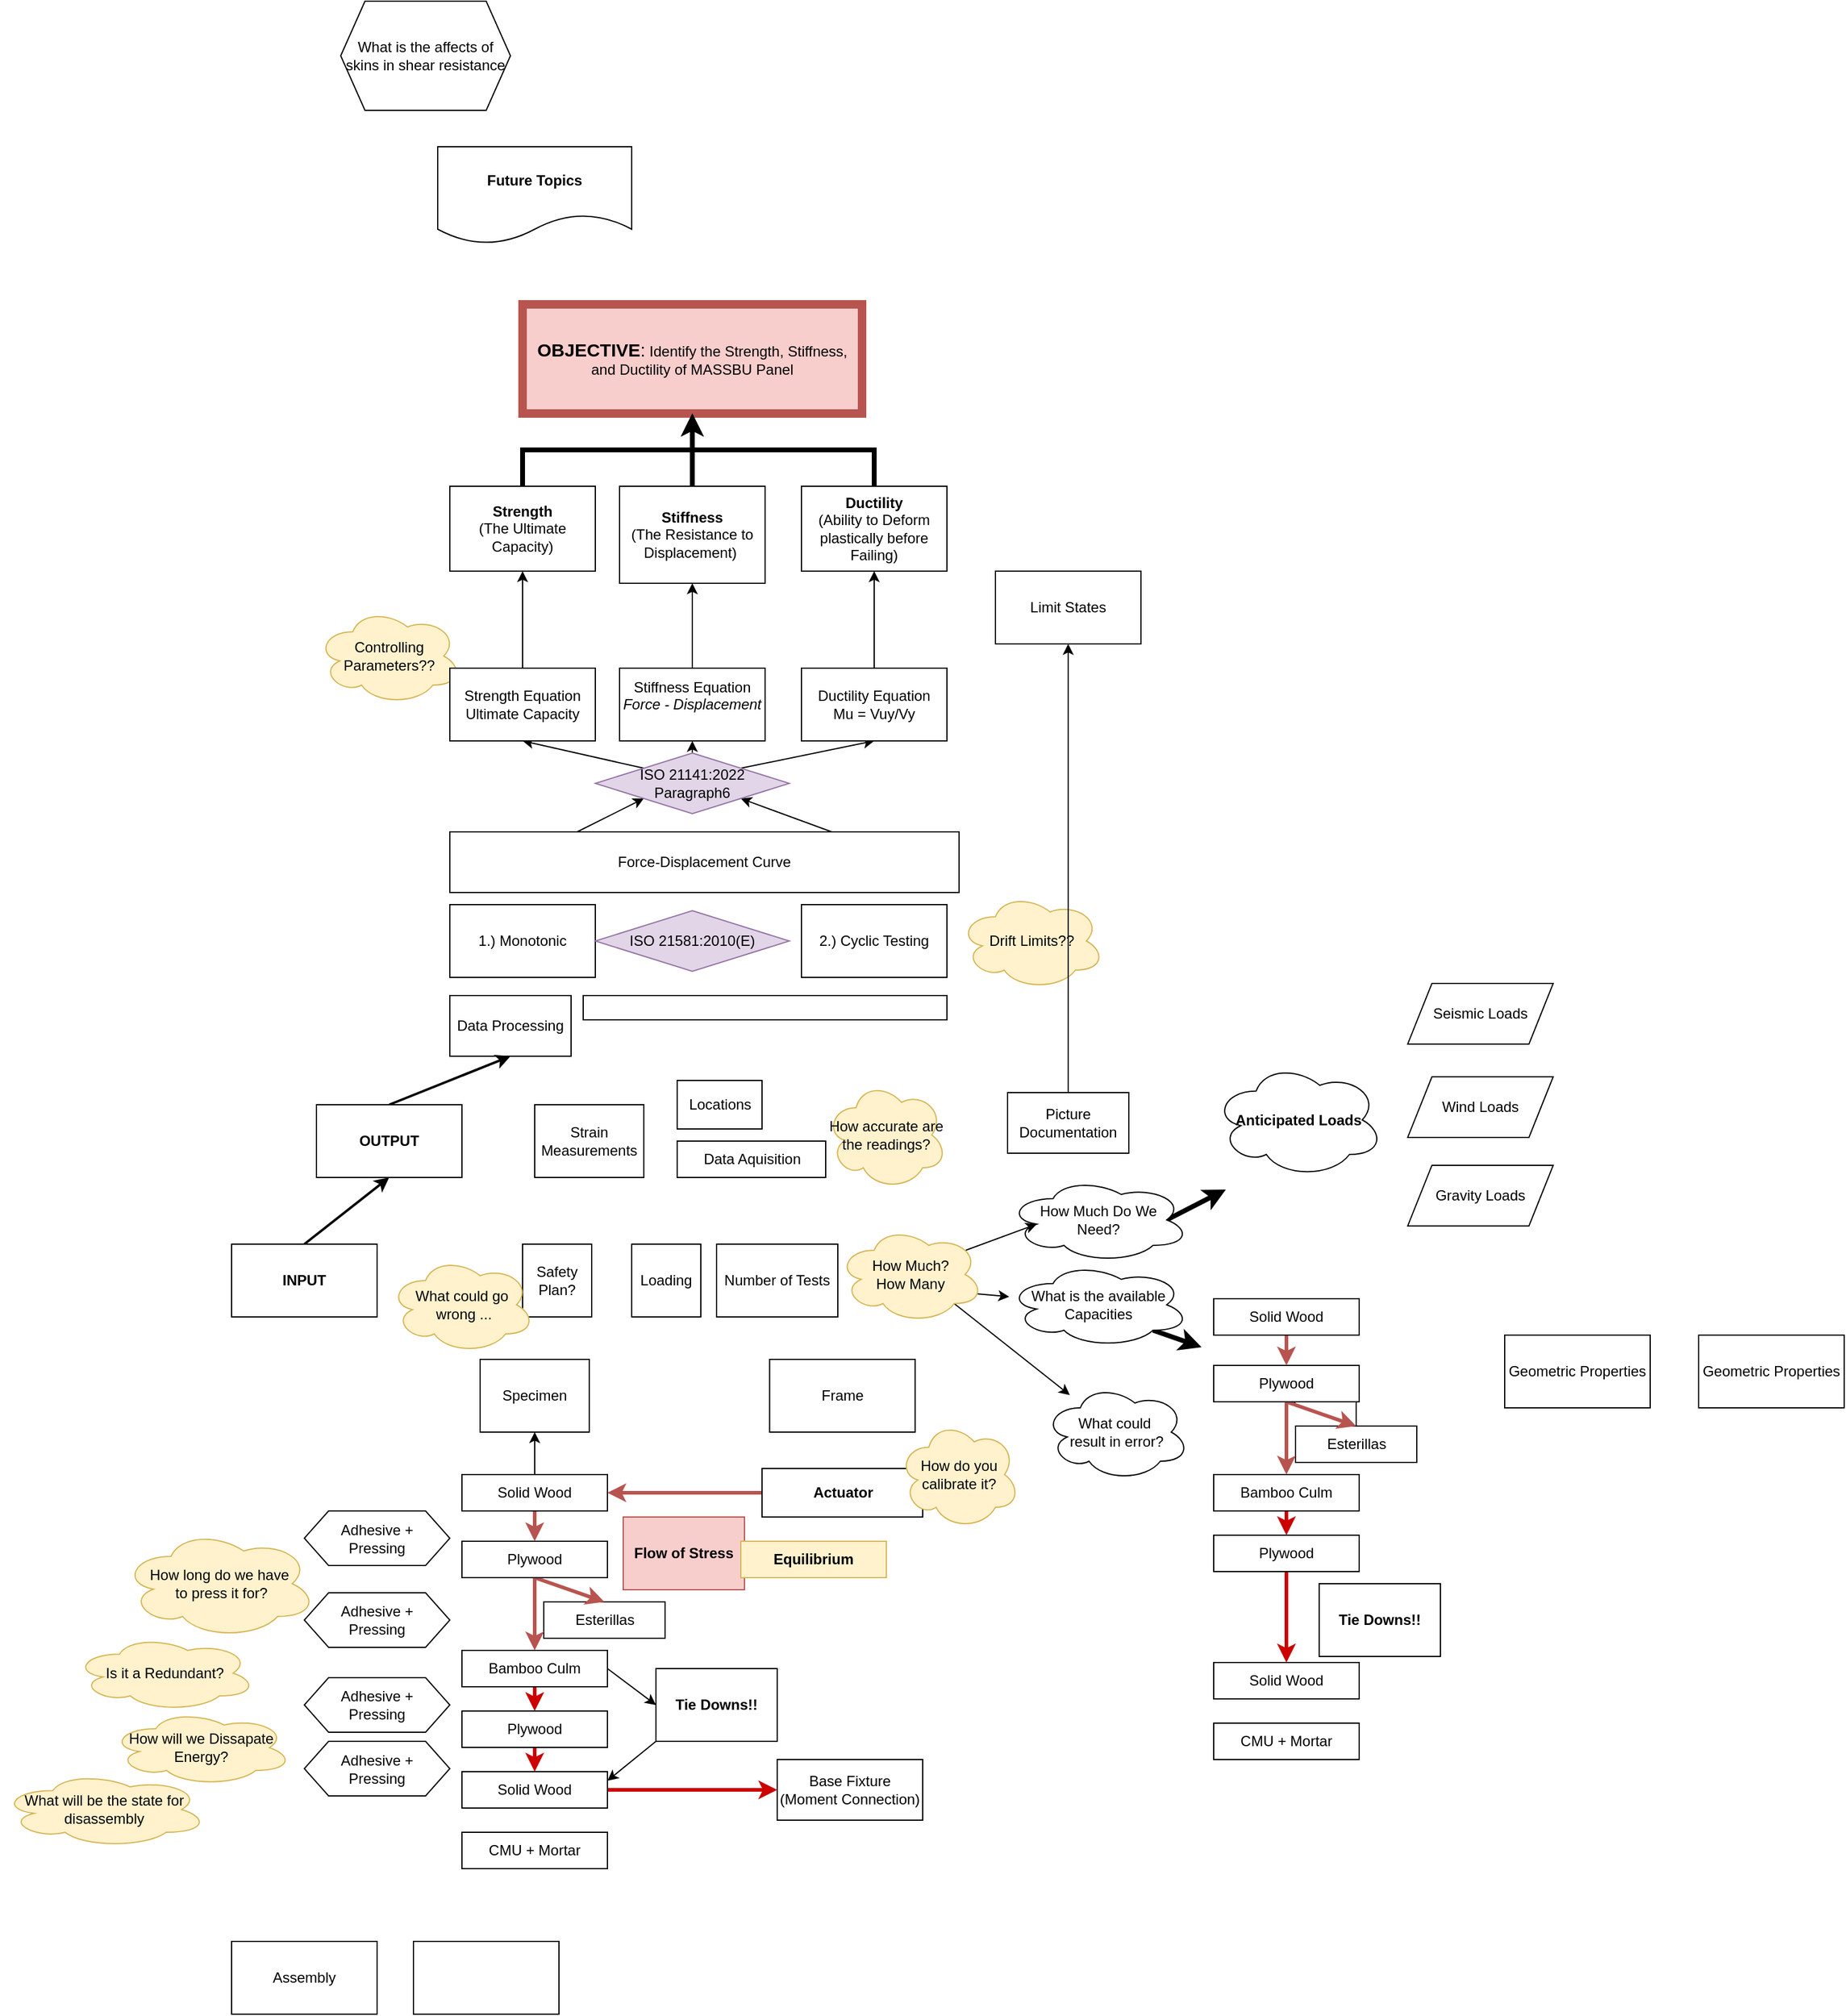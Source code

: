 <mxfile version="26.0.16">
  <diagram id="prtHgNgQTEPvFCAcTncT" name="Page-1">
    <mxGraphModel dx="1820" dy="1759" grid="1" gridSize="10" guides="1" tooltips="1" connect="1" arrows="1" fold="1" page="1" pageScale="1" pageWidth="827" pageHeight="1169" math="0" shadow="0">
      <root>
        <mxCell id="0" />
        <mxCell id="1" parent="0" />
        <mxCell id="FZWcAyS96nI4NnQCvx1--2" value="&lt;font style=&quot;font-size: 15px;&quot;&gt;&lt;b style=&quot;&quot;&gt;OBJECTIVE&lt;/b&gt;:&lt;/font&gt; Identify the Strength, Stiffness, and Ductility of MASSBU Panel" style="rounded=0;whiteSpace=wrap;html=1;fillColor=#f8cecc;strokeColor=#b85450;strokeWidth=7;" vertex="1" parent="1">
          <mxGeometry x="170" y="10" width="280" height="90" as="geometry" />
        </mxCell>
        <mxCell id="FZWcAyS96nI4NnQCvx1--12" style="edgeStyle=orthogonalEdgeStyle;rounded=0;orthogonalLoop=1;jettySize=auto;html=1;exitX=0.5;exitY=0;exitDx=0;exitDy=0;strokeWidth=4;entryX=0.5;entryY=1;entryDx=0;entryDy=0;" edge="1" parent="1" source="FZWcAyS96nI4NnQCvx1--3" target="FZWcAyS96nI4NnQCvx1--2">
          <mxGeometry relative="1" as="geometry">
            <mxPoint x="300" y="100" as="targetPoint" />
          </mxGeometry>
        </mxCell>
        <mxCell id="FZWcAyS96nI4NnQCvx1--3" value="&lt;b&gt;Strength&lt;/b&gt;&lt;div&gt;(The Ultimate Capacity)&lt;/div&gt;" style="rounded=0;whiteSpace=wrap;html=1;" vertex="1" parent="1">
          <mxGeometry x="110" y="160" width="120" height="70" as="geometry" />
        </mxCell>
        <mxCell id="FZWcAyS96nI4NnQCvx1--13" style="edgeStyle=orthogonalEdgeStyle;rounded=0;orthogonalLoop=1;jettySize=auto;html=1;exitX=0.5;exitY=0;exitDx=0;exitDy=0;entryX=0.5;entryY=1;entryDx=0;entryDy=0;strokeWidth=4;" edge="1" parent="1" source="FZWcAyS96nI4NnQCvx1--4" target="FZWcAyS96nI4NnQCvx1--2">
          <mxGeometry relative="1" as="geometry">
            <mxPoint x="280" y="110" as="targetPoint" />
          </mxGeometry>
        </mxCell>
        <mxCell id="FZWcAyS96nI4NnQCvx1--4" value="&lt;b&gt;Stiffness&lt;/b&gt;&lt;div&gt;(The Resistance to Displacement)&amp;nbsp;&lt;/div&gt;" style="rounded=0;whiteSpace=wrap;html=1;" vertex="1" parent="1">
          <mxGeometry x="250" y="160" width="120" height="80" as="geometry" />
        </mxCell>
        <mxCell id="FZWcAyS96nI4NnQCvx1--14" style="edgeStyle=orthogonalEdgeStyle;rounded=0;orthogonalLoop=1;jettySize=auto;html=1;exitX=0.5;exitY=0;exitDx=0;exitDy=0;entryX=0.5;entryY=1;entryDx=0;entryDy=0;strokeWidth=4;" edge="1" parent="1" source="FZWcAyS96nI4NnQCvx1--5" target="FZWcAyS96nI4NnQCvx1--2">
          <mxGeometry relative="1" as="geometry">
            <mxPoint x="280" y="110" as="targetPoint" />
          </mxGeometry>
        </mxCell>
        <mxCell id="FZWcAyS96nI4NnQCvx1--5" value="&lt;b&gt;Ductility&lt;/b&gt;&lt;div&gt;(Ability to Deform plastically before Failing)&lt;/div&gt;" style="rounded=0;whiteSpace=wrap;html=1;" vertex="1" parent="1">
          <mxGeometry x="400" y="160" width="120" height="70" as="geometry" />
        </mxCell>
        <mxCell id="FZWcAyS96nI4NnQCvx1--9" value="Controlling Parameters??" style="ellipse;shape=cloud;whiteSpace=wrap;html=1;fillColor=#fff2cc;strokeColor=#d6b656;" vertex="1" parent="1">
          <mxGeometry y="260" width="120" height="80" as="geometry" />
        </mxCell>
        <mxCell id="FZWcAyS96nI4NnQCvx1--11" value="Limit States" style="rounded=0;whiteSpace=wrap;html=1;" vertex="1" parent="1">
          <mxGeometry x="560" y="230" width="120" height="60" as="geometry" />
        </mxCell>
        <mxCell id="FZWcAyS96nI4NnQCvx1--26" style="rounded=0;orthogonalLoop=1;jettySize=auto;html=1;exitX=0.25;exitY=0;exitDx=0;exitDy=0;entryX=0;entryY=1;entryDx=0;entryDy=0;" edge="1" parent="1" source="FZWcAyS96nI4NnQCvx1--15" target="FZWcAyS96nI4NnQCvx1--22">
          <mxGeometry relative="1" as="geometry" />
        </mxCell>
        <mxCell id="FZWcAyS96nI4NnQCvx1--28" style="rounded=0;orthogonalLoop=1;jettySize=auto;html=1;exitX=0.75;exitY=0;exitDx=0;exitDy=0;entryX=1;entryY=1;entryDx=0;entryDy=0;" edge="1" parent="1" source="FZWcAyS96nI4NnQCvx1--15" target="FZWcAyS96nI4NnQCvx1--22">
          <mxGeometry relative="1" as="geometry" />
        </mxCell>
        <mxCell id="FZWcAyS96nI4NnQCvx1--15" value="Force-Displacement Curve" style="rounded=0;whiteSpace=wrap;html=1;" vertex="1" parent="1">
          <mxGeometry x="110" y="445" width="420" height="50" as="geometry" />
        </mxCell>
        <mxCell id="FZWcAyS96nI4NnQCvx1--16" value="1.) Monotonic" style="rounded=0;whiteSpace=wrap;html=1;" vertex="1" parent="1">
          <mxGeometry x="110" y="505" width="120" height="60" as="geometry" />
        </mxCell>
        <mxCell id="FZWcAyS96nI4NnQCvx1--17" value="2.) Cyclic Testing" style="rounded=0;whiteSpace=wrap;html=1;" vertex="1" parent="1">
          <mxGeometry x="400" y="505" width="120" height="60" as="geometry" />
        </mxCell>
        <mxCell id="FZWcAyS96nI4NnQCvx1--20" value="Drift Limits??" style="ellipse;shape=cloud;whiteSpace=wrap;html=1;fillColor=#fff2cc;strokeColor=#d6b656;" vertex="1" parent="1">
          <mxGeometry x="530" y="495" width="120" height="80" as="geometry" />
        </mxCell>
        <mxCell id="FZWcAyS96nI4NnQCvx1--21" value="ISO 21581:2010(E)" style="rhombus;whiteSpace=wrap;html=1;fillColor=#e1d5e7;strokeColor=#9673a6;" vertex="1" parent="1">
          <mxGeometry x="230" y="510" width="160" height="50" as="geometry" />
        </mxCell>
        <mxCell id="FZWcAyS96nI4NnQCvx1--27" style="rounded=0;orthogonalLoop=1;jettySize=auto;html=1;exitX=0;exitY=0;exitDx=0;exitDy=0;entryX=0.5;entryY=1;entryDx=0;entryDy=0;" edge="1" parent="1" source="FZWcAyS96nI4NnQCvx1--22" target="FZWcAyS96nI4NnQCvx1--23">
          <mxGeometry relative="1" as="geometry">
            <mxPoint x="270.0" y="382.5" as="sourcePoint" />
          </mxGeometry>
        </mxCell>
        <mxCell id="FZWcAyS96nI4NnQCvx1--29" style="rounded=0;orthogonalLoop=1;jettySize=auto;html=1;exitX=1;exitY=0;exitDx=0;exitDy=0;entryX=0.5;entryY=1;entryDx=0;entryDy=0;" edge="1" parent="1" source="FZWcAyS96nI4NnQCvx1--22" target="FZWcAyS96nI4NnQCvx1--25">
          <mxGeometry relative="1" as="geometry">
            <mxPoint x="350.0" y="382.5" as="sourcePoint" />
          </mxGeometry>
        </mxCell>
        <mxCell id="FZWcAyS96nI4NnQCvx1--34" style="edgeStyle=orthogonalEdgeStyle;rounded=0;orthogonalLoop=1;jettySize=auto;html=1;exitX=0.5;exitY=0;exitDx=0;exitDy=0;entryX=0.5;entryY=1;entryDx=0;entryDy=0;" edge="1" parent="1" source="FZWcAyS96nI4NnQCvx1--22" target="FZWcAyS96nI4NnQCvx1--24">
          <mxGeometry relative="1" as="geometry" />
        </mxCell>
        <mxCell id="FZWcAyS96nI4NnQCvx1--22" value="ISO 21141:2022&lt;div&gt;Paragraph6&lt;/div&gt;" style="rhombus;whiteSpace=wrap;html=1;fillColor=#e1d5e7;strokeColor=#9673a6;" vertex="1" parent="1">
          <mxGeometry x="230" y="380" width="160" height="50" as="geometry" />
        </mxCell>
        <mxCell id="FZWcAyS96nI4NnQCvx1--30" style="edgeStyle=orthogonalEdgeStyle;rounded=0;orthogonalLoop=1;jettySize=auto;html=1;exitX=0.5;exitY=0;exitDx=0;exitDy=0;entryX=0.5;entryY=1;entryDx=0;entryDy=0;" edge="1" parent="1" source="FZWcAyS96nI4NnQCvx1--23" target="FZWcAyS96nI4NnQCvx1--3">
          <mxGeometry relative="1" as="geometry" />
        </mxCell>
        <mxCell id="FZWcAyS96nI4NnQCvx1--23" value="Strength Equation&lt;div&gt;Ultimate Capacity&lt;/div&gt;" style="rounded=0;whiteSpace=wrap;html=1;" vertex="1" parent="1">
          <mxGeometry x="110" y="310" width="120" height="60" as="geometry" />
        </mxCell>
        <mxCell id="FZWcAyS96nI4NnQCvx1--32" style="edgeStyle=orthogonalEdgeStyle;rounded=0;orthogonalLoop=1;jettySize=auto;html=1;exitX=0.5;exitY=0;exitDx=0;exitDy=0;entryX=0.5;entryY=1;entryDx=0;entryDy=0;" edge="1" parent="1" source="FZWcAyS96nI4NnQCvx1--24" target="FZWcAyS96nI4NnQCvx1--4">
          <mxGeometry relative="1" as="geometry" />
        </mxCell>
        <mxCell id="FZWcAyS96nI4NnQCvx1--24" value="Stiffness Equation&lt;div&gt;&lt;i&gt;Force - Displacement&lt;br&gt;&lt;/i&gt;&lt;div&gt;&lt;br&gt;&lt;/div&gt;&lt;/div&gt;" style="rounded=0;whiteSpace=wrap;html=1;" vertex="1" parent="1">
          <mxGeometry x="250" y="310" width="120" height="60" as="geometry" />
        </mxCell>
        <mxCell id="FZWcAyS96nI4NnQCvx1--33" style="edgeStyle=orthogonalEdgeStyle;rounded=0;orthogonalLoop=1;jettySize=auto;html=1;exitX=0.5;exitY=0;exitDx=0;exitDy=0;entryX=0.5;entryY=1;entryDx=0;entryDy=0;" edge="1" parent="1" source="FZWcAyS96nI4NnQCvx1--25" target="FZWcAyS96nI4NnQCvx1--5">
          <mxGeometry relative="1" as="geometry" />
        </mxCell>
        <mxCell id="FZWcAyS96nI4NnQCvx1--25" value="Ductility Equation&lt;div&gt;Mu = Vuy/Vy&lt;/div&gt;" style="rounded=0;whiteSpace=wrap;html=1;" vertex="1" parent="1">
          <mxGeometry x="400" y="310" width="120" height="60" as="geometry" />
        </mxCell>
        <mxCell id="FZWcAyS96nI4NnQCvx1--35" value="Specimen" style="rounded=0;whiteSpace=wrap;html=1;" vertex="1" parent="1">
          <mxGeometry x="135" y="880" width="90" height="60" as="geometry" />
        </mxCell>
        <mxCell id="FZWcAyS96nI4NnQCvx1--36" value="Strain Measurements" style="rounded=0;whiteSpace=wrap;html=1;" vertex="1" parent="1">
          <mxGeometry x="180" y="670" width="90" height="60" as="geometry" />
        </mxCell>
        <mxCell id="FZWcAyS96nI4NnQCvx1--37" value="Locations" style="whiteSpace=wrap;html=1;" vertex="1" parent="1">
          <mxGeometry x="297.5" y="650" width="70" height="40" as="geometry" />
        </mxCell>
        <mxCell id="FZWcAyS96nI4NnQCvx1--39" value="Data Aquisition" style="whiteSpace=wrap;html=1;" vertex="1" parent="1">
          <mxGeometry x="297.5" y="700" width="122.5" height="30" as="geometry" />
        </mxCell>
        <mxCell id="FZWcAyS96nI4NnQCvx1--40" value="Data Processing" style="whiteSpace=wrap;html=1;" vertex="1" parent="1">
          <mxGeometry x="110" y="580" width="100" height="50" as="geometry" />
        </mxCell>
        <mxCell id="FZWcAyS96nI4NnQCvx1--41" value="" style="whiteSpace=wrap;html=1;" vertex="1" parent="1">
          <mxGeometry x="220" y="580" width="300" height="20" as="geometry" />
        </mxCell>
        <mxCell id="FZWcAyS96nI4NnQCvx1--42" value="Picture Documentation" style="whiteSpace=wrap;html=1;" vertex="1" parent="1">
          <mxGeometry x="570" y="660" width="100" height="50" as="geometry" />
        </mxCell>
        <mxCell id="FZWcAyS96nI4NnQCvx1--43" style="edgeStyle=orthogonalEdgeStyle;rounded=0;orthogonalLoop=1;jettySize=auto;html=1;exitX=0.5;exitY=0;exitDx=0;exitDy=0;entryX=0.5;entryY=1;entryDx=0;entryDy=0;" edge="1" parent="1" source="FZWcAyS96nI4NnQCvx1--42" target="FZWcAyS96nI4NnQCvx1--11">
          <mxGeometry relative="1" as="geometry" />
        </mxCell>
        <mxCell id="FZWcAyS96nI4NnQCvx1--44" value="Loading" style="rounded=0;whiteSpace=wrap;html=1;" vertex="1" parent="1">
          <mxGeometry x="260" y="785" width="57" height="60" as="geometry" />
        </mxCell>
        <mxCell id="FZWcAyS96nI4NnQCvx1--45" value="Frame" style="whiteSpace=wrap;html=1;" vertex="1" parent="1">
          <mxGeometry x="373.75" y="880" width="120" height="60" as="geometry" />
        </mxCell>
        <mxCell id="FZWcAyS96nI4NnQCvx1--69" style="edgeStyle=orthogonalEdgeStyle;rounded=0;orthogonalLoop=1;jettySize=auto;html=1;exitX=0;exitY=0.5;exitDx=0;exitDy=0;entryX=1;entryY=0.5;entryDx=0;entryDy=0;fillColor=#f8cecc;strokeColor=#b85450;strokeWidth=3;" edge="1" parent="1" source="FZWcAyS96nI4NnQCvx1--46" target="FZWcAyS96nI4NnQCvx1--68">
          <mxGeometry relative="1" as="geometry" />
        </mxCell>
        <mxCell id="FZWcAyS96nI4NnQCvx1--46" value="Actuator" style="whiteSpace=wrap;html=1;fontStyle=1" vertex="1" parent="1">
          <mxGeometry x="367.5" y="970" width="132.5" height="40" as="geometry" />
        </mxCell>
        <mxCell id="FZWcAyS96nI4NnQCvx1--95" style="rounded=0;orthogonalLoop=1;jettySize=auto;html=1;exitX=0.5;exitY=0;exitDx=0;exitDy=0;entryX=0.5;entryY=1;entryDx=0;entryDy=0;strokeWidth=2;" edge="1" parent="1" source="FZWcAyS96nI4NnQCvx1--48" target="FZWcAyS96nI4NnQCvx1--49">
          <mxGeometry relative="1" as="geometry" />
        </mxCell>
        <mxCell id="FZWcAyS96nI4NnQCvx1--48" value="&lt;b&gt;INPUT&lt;/b&gt;" style="whiteSpace=wrap;html=1;" vertex="1" parent="1">
          <mxGeometry x="-70" y="785" width="120" height="60" as="geometry" />
        </mxCell>
        <mxCell id="FZWcAyS96nI4NnQCvx1--93" style="rounded=0;orthogonalLoop=1;jettySize=auto;html=1;exitX=0.5;exitY=0;exitDx=0;exitDy=0;entryX=0.5;entryY=1;entryDx=0;entryDy=0;strokeWidth=2;" edge="1" parent="1" source="FZWcAyS96nI4NnQCvx1--49" target="FZWcAyS96nI4NnQCvx1--40">
          <mxGeometry relative="1" as="geometry" />
        </mxCell>
        <mxCell id="FZWcAyS96nI4NnQCvx1--49" value="&lt;b&gt;OUTPUT&lt;/b&gt;" style="whiteSpace=wrap;html=1;" vertex="1" parent="1">
          <mxGeometry y="670" width="120" height="60" as="geometry" />
        </mxCell>
        <mxCell id="FZWcAyS96nI4NnQCvx1--154" style="rounded=0;orthogonalLoop=1;jettySize=auto;html=1;exitX=0.96;exitY=0.7;exitDx=0;exitDy=0;exitPerimeter=0;" edge="1" parent="1" source="FZWcAyS96nI4NnQCvx1--52" target="FZWcAyS96nI4NnQCvx1--82">
          <mxGeometry relative="1" as="geometry" />
        </mxCell>
        <mxCell id="FZWcAyS96nI4NnQCvx1--155" style="rounded=0;orthogonalLoop=1;jettySize=auto;html=1;exitX=0.8;exitY=0.8;exitDx=0;exitDy=0;exitPerimeter=0;" edge="1" parent="1" source="FZWcAyS96nI4NnQCvx1--52" target="FZWcAyS96nI4NnQCvx1--152">
          <mxGeometry relative="1" as="geometry" />
        </mxCell>
        <mxCell id="FZWcAyS96nI4NnQCvx1--52" value="How Much?&lt;div&gt;How Many&lt;/div&gt;" style="ellipse;shape=cloud;whiteSpace=wrap;html=1;fillColor=#fff2cc;strokeColor=#d6b656;" vertex="1" parent="1">
          <mxGeometry x="430" y="770" width="120" height="80" as="geometry" />
        </mxCell>
        <mxCell id="FZWcAyS96nI4NnQCvx1--76" style="edgeStyle=orthogonalEdgeStyle;rounded=0;orthogonalLoop=1;jettySize=auto;html=1;exitX=1;exitY=0.5;exitDx=0;exitDy=0;entryX=0;entryY=0.5;entryDx=0;entryDy=0;strokeColor=#CC0000;strokeWidth=3;" edge="1" parent="1" source="FZWcAyS96nI4NnQCvx1--53" target="FZWcAyS96nI4NnQCvx1--58">
          <mxGeometry relative="1" as="geometry" />
        </mxCell>
        <mxCell id="FZWcAyS96nI4NnQCvx1--53" value="Solid Wood" style="whiteSpace=wrap;html=1;" vertex="1" parent="1">
          <mxGeometry x="120" y="1220" width="120" height="30" as="geometry" />
        </mxCell>
        <mxCell id="FZWcAyS96nI4NnQCvx1--74" style="edgeStyle=orthogonalEdgeStyle;rounded=0;orthogonalLoop=1;jettySize=auto;html=1;exitX=0.5;exitY=1;exitDx=0;exitDy=0;entryX=0.5;entryY=0;entryDx=0;entryDy=0;strokeColor=#CC0000;strokeWidth=3;" edge="1" parent="1" source="FZWcAyS96nI4NnQCvx1--54" target="FZWcAyS96nI4NnQCvx1--55">
          <mxGeometry relative="1" as="geometry" />
        </mxCell>
        <mxCell id="FZWcAyS96nI4NnQCvx1--91" style="rounded=0;orthogonalLoop=1;jettySize=auto;html=1;exitX=1;exitY=0.5;exitDx=0;exitDy=0;entryX=0;entryY=0.5;entryDx=0;entryDy=0;" edge="1" parent="1" source="FZWcAyS96nI4NnQCvx1--54" target="FZWcAyS96nI4NnQCvx1--90">
          <mxGeometry relative="1" as="geometry" />
        </mxCell>
        <mxCell id="FZWcAyS96nI4NnQCvx1--54" value="Bamboo Culm" style="whiteSpace=wrap;html=1;" vertex="1" parent="1">
          <mxGeometry x="120" y="1120" width="120" height="30" as="geometry" />
        </mxCell>
        <mxCell id="FZWcAyS96nI4NnQCvx1--75" style="edgeStyle=orthogonalEdgeStyle;rounded=0;orthogonalLoop=1;jettySize=auto;html=1;exitX=0.5;exitY=1;exitDx=0;exitDy=0;entryX=0.5;entryY=0;entryDx=0;entryDy=0;strokeColor=#CC0000;strokeWidth=3;" edge="1" parent="1" source="FZWcAyS96nI4NnQCvx1--55" target="FZWcAyS96nI4NnQCvx1--53">
          <mxGeometry relative="1" as="geometry" />
        </mxCell>
        <mxCell id="FZWcAyS96nI4NnQCvx1--55" value="Plywood" style="whiteSpace=wrap;html=1;" vertex="1" parent="1">
          <mxGeometry x="120" y="1170" width="120" height="30" as="geometry" />
        </mxCell>
        <mxCell id="FZWcAyS96nI4NnQCvx1--56" value="Esterillas" style="whiteSpace=wrap;html=1;" vertex="1" parent="1">
          <mxGeometry x="187.5" y="1080" width="100" height="30" as="geometry" />
        </mxCell>
        <mxCell id="FZWcAyS96nI4NnQCvx1--71" style="rounded=0;orthogonalLoop=1;jettySize=auto;html=1;exitX=0.5;exitY=1;exitDx=0;exitDy=0;entryX=0.5;entryY=0;entryDx=0;entryDy=0;fillColor=#f8cecc;strokeColor=#b85450;strokeWidth=3;" edge="1" parent="1" source="FZWcAyS96nI4NnQCvx1--57" target="FZWcAyS96nI4NnQCvx1--56">
          <mxGeometry relative="1" as="geometry" />
        </mxCell>
        <mxCell id="FZWcAyS96nI4NnQCvx1--72" style="edgeStyle=orthogonalEdgeStyle;rounded=0;orthogonalLoop=1;jettySize=auto;html=1;exitX=0.5;exitY=1;exitDx=0;exitDy=0;entryX=0.5;entryY=0;entryDx=0;entryDy=0;fillColor=#f8cecc;strokeColor=#b85450;strokeWidth=3;" edge="1" parent="1" source="FZWcAyS96nI4NnQCvx1--57" target="FZWcAyS96nI4NnQCvx1--54">
          <mxGeometry relative="1" as="geometry" />
        </mxCell>
        <mxCell id="FZWcAyS96nI4NnQCvx1--57" value="Plywood" style="whiteSpace=wrap;html=1;" vertex="1" parent="1">
          <mxGeometry x="120" y="1030" width="120" height="30" as="geometry" />
        </mxCell>
        <mxCell id="FZWcAyS96nI4NnQCvx1--58" value="Base Fixture&lt;div&gt;(Moment Connection)&lt;/div&gt;" style="whiteSpace=wrap;html=1;" vertex="1" parent="1">
          <mxGeometry x="380" y="1210" width="120" height="50" as="geometry" />
        </mxCell>
        <mxCell id="FZWcAyS96nI4NnQCvx1--61" value="Flow of Stress" style="whiteSpace=wrap;html=1;fontStyle=1;fillColor=#f8cecc;strokeColor=#b85450;" vertex="1" parent="1">
          <mxGeometry x="253" y="1010" width="100" height="60" as="geometry" />
        </mxCell>
        <mxCell id="FZWcAyS96nI4NnQCvx1--66" value="How do you calibrate it?" style="ellipse;shape=cloud;whiteSpace=wrap;html=1;fillColor=#fff2cc;strokeColor=#d6b656;" vertex="1" parent="1">
          <mxGeometry x="480" y="930" width="100" height="90" as="geometry" />
        </mxCell>
        <mxCell id="FZWcAyS96nI4NnQCvx1--67" value="How accurate are the readings?" style="ellipse;shape=cloud;whiteSpace=wrap;html=1;fillColor=#fff2cc;strokeColor=#d6b656;" vertex="1" parent="1">
          <mxGeometry x="420" y="650" width="100" height="90" as="geometry" />
        </mxCell>
        <mxCell id="FZWcAyS96nI4NnQCvx1--70" style="edgeStyle=orthogonalEdgeStyle;rounded=0;orthogonalLoop=1;jettySize=auto;html=1;exitX=0.5;exitY=1;exitDx=0;exitDy=0;entryX=0.5;entryY=0;entryDx=0;entryDy=0;fillColor=#f8cecc;strokeColor=#b85450;strokeWidth=3;" edge="1" parent="1" source="FZWcAyS96nI4NnQCvx1--68" target="FZWcAyS96nI4NnQCvx1--57">
          <mxGeometry relative="1" as="geometry" />
        </mxCell>
        <mxCell id="FZWcAyS96nI4NnQCvx1--87" style="edgeStyle=orthogonalEdgeStyle;rounded=0;orthogonalLoop=1;jettySize=auto;html=1;exitX=0.5;exitY=0;exitDx=0;exitDy=0;entryX=0.5;entryY=1;entryDx=0;entryDy=0;" edge="1" parent="1" source="FZWcAyS96nI4NnQCvx1--68" target="FZWcAyS96nI4NnQCvx1--35">
          <mxGeometry relative="1" as="geometry" />
        </mxCell>
        <mxCell id="FZWcAyS96nI4NnQCvx1--68" value="Solid Wood" style="whiteSpace=wrap;html=1;" vertex="1" parent="1">
          <mxGeometry x="120" y="975" width="120" height="30" as="geometry" />
        </mxCell>
        <mxCell id="FZWcAyS96nI4NnQCvx1--77" value="&lt;b&gt;Equilibrium&lt;/b&gt;" style="whiteSpace=wrap;html=1;fillColor=#fff2cc;strokeColor=#d6b656;" vertex="1" parent="1">
          <mxGeometry x="350" y="1030" width="120" height="30" as="geometry" />
        </mxCell>
        <mxCell id="FZWcAyS96nI4NnQCvx1--118" style="rounded=0;orthogonalLoop=1;jettySize=auto;html=1;exitX=0.875;exitY=0.5;exitDx=0;exitDy=0;exitPerimeter=0;strokeWidth=4;" edge="1" parent="1" source="FZWcAyS96nI4NnQCvx1--81">
          <mxGeometry relative="1" as="geometry">
            <mxPoint x="750" y="740" as="targetPoint" />
          </mxGeometry>
        </mxCell>
        <mxCell id="FZWcAyS96nI4NnQCvx1--81" value="How Much Do We&lt;div&gt;Need?&lt;/div&gt;" style="ellipse;shape=cloud;whiteSpace=wrap;html=1;" vertex="1" parent="1">
          <mxGeometry x="570" y="730" width="150" height="70" as="geometry" />
        </mxCell>
        <mxCell id="FZWcAyS96nI4NnQCvx1--117" style="rounded=0;orthogonalLoop=1;jettySize=auto;html=1;exitX=0.8;exitY=0.8;exitDx=0;exitDy=0;exitPerimeter=0;strokeWidth=4;" edge="1" parent="1" source="FZWcAyS96nI4NnQCvx1--82">
          <mxGeometry relative="1" as="geometry">
            <mxPoint x="730" y="870" as="targetPoint" />
          </mxGeometry>
        </mxCell>
        <mxCell id="FZWcAyS96nI4NnQCvx1--82" value="What is the available Capacities" style="ellipse;shape=cloud;whiteSpace=wrap;html=1;" vertex="1" parent="1">
          <mxGeometry x="570" y="800" width="150" height="70" as="geometry" />
        </mxCell>
        <mxCell id="FZWcAyS96nI4NnQCvx1--84" value="Adhesive +&lt;div&gt;Pressing&lt;/div&gt;" style="shape=hexagon;perimeter=hexagonPerimeter2;whiteSpace=wrap;html=1;fixedSize=1;" vertex="1" parent="1">
          <mxGeometry x="-10" y="1005" width="120" height="45" as="geometry" />
        </mxCell>
        <mxCell id="FZWcAyS96nI4NnQCvx1--88" value="Number of Tests" style="rounded=0;whiteSpace=wrap;html=1;" vertex="1" parent="1">
          <mxGeometry x="330" y="785" width="100" height="60" as="geometry" />
        </mxCell>
        <mxCell id="FZWcAyS96nI4NnQCvx1--92" style="rounded=0;orthogonalLoop=1;jettySize=auto;html=1;exitX=0;exitY=1;exitDx=0;exitDy=0;entryX=1;entryY=0.25;entryDx=0;entryDy=0;" edge="1" parent="1" source="FZWcAyS96nI4NnQCvx1--90" target="FZWcAyS96nI4NnQCvx1--53">
          <mxGeometry relative="1" as="geometry" />
        </mxCell>
        <mxCell id="FZWcAyS96nI4NnQCvx1--90" value="Tie Downs!!" style="whiteSpace=wrap;html=1;fontStyle=1" vertex="1" parent="1">
          <mxGeometry x="280" y="1135" width="100" height="60" as="geometry" />
        </mxCell>
        <mxCell id="FZWcAyS96nI4NnQCvx1--96" value="Adhesive +&lt;div&gt;Pressing&lt;/div&gt;" style="shape=hexagon;perimeter=hexagonPerimeter2;whiteSpace=wrap;html=1;fixedSize=1;" vertex="1" parent="1">
          <mxGeometry x="-10" y="1072.5" width="120" height="45" as="geometry" />
        </mxCell>
        <mxCell id="FZWcAyS96nI4NnQCvx1--97" value="Adhesive +&lt;div&gt;Pressing&lt;/div&gt;" style="shape=hexagon;perimeter=hexagonPerimeter2;whiteSpace=wrap;html=1;fixedSize=1;" vertex="1" parent="1">
          <mxGeometry x="-10" y="1142.5" width="120" height="45" as="geometry" />
        </mxCell>
        <mxCell id="FZWcAyS96nI4NnQCvx1--98" value="CMU + Mortar" style="whiteSpace=wrap;html=1;" vertex="1" parent="1">
          <mxGeometry x="120" y="1270" width="120" height="30" as="geometry" />
        </mxCell>
        <mxCell id="FZWcAyS96nI4NnQCvx1--99" value="Adhesive +&lt;div&gt;Pressing&lt;/div&gt;" style="shape=hexagon;perimeter=hexagonPerimeter2;whiteSpace=wrap;html=1;fixedSize=1;" vertex="1" parent="1">
          <mxGeometry x="-10" y="1195" width="120" height="45" as="geometry" />
        </mxCell>
        <mxCell id="FZWcAyS96nI4NnQCvx1--101" value="How long do we have&lt;div&gt;&amp;nbsp;to press it for?&lt;/div&gt;" style="ellipse;shape=cloud;whiteSpace=wrap;html=1;fillColor=#fff2cc;strokeColor=#d6b656;" vertex="1" parent="1">
          <mxGeometry x="-160" y="1020" width="160" height="90" as="geometry" />
        </mxCell>
        <mxCell id="FZWcAyS96nI4NnQCvx1--102" value="Solid Wood" style="whiteSpace=wrap;html=1;" vertex="1" parent="1">
          <mxGeometry x="740" y="1130" width="120" height="30" as="geometry" />
        </mxCell>
        <mxCell id="FZWcAyS96nI4NnQCvx1--103" style="edgeStyle=orthogonalEdgeStyle;rounded=0;orthogonalLoop=1;jettySize=auto;html=1;exitX=0.5;exitY=1;exitDx=0;exitDy=0;entryX=0.5;entryY=0;entryDx=0;entryDy=0;strokeColor=#CC0000;strokeWidth=3;" edge="1" parent="1" source="FZWcAyS96nI4NnQCvx1--104" target="FZWcAyS96nI4NnQCvx1--106">
          <mxGeometry relative="1" as="geometry" />
        </mxCell>
        <mxCell id="FZWcAyS96nI4NnQCvx1--104" value="Bamboo Culm" style="whiteSpace=wrap;html=1;" vertex="1" parent="1">
          <mxGeometry x="740" y="975" width="120" height="30" as="geometry" />
        </mxCell>
        <mxCell id="FZWcAyS96nI4NnQCvx1--105" style="edgeStyle=orthogonalEdgeStyle;rounded=0;orthogonalLoop=1;jettySize=auto;html=1;exitX=0.5;exitY=1;exitDx=0;exitDy=0;entryX=0.5;entryY=0;entryDx=0;entryDy=0;strokeColor=#CC0000;strokeWidth=3;" edge="1" parent="1" source="FZWcAyS96nI4NnQCvx1--106" target="FZWcAyS96nI4NnQCvx1--102">
          <mxGeometry relative="1" as="geometry" />
        </mxCell>
        <mxCell id="FZWcAyS96nI4NnQCvx1--106" value="Plywood" style="whiteSpace=wrap;html=1;" vertex="1" parent="1">
          <mxGeometry x="740" y="1025" width="120" height="30" as="geometry" />
        </mxCell>
        <mxCell id="FZWcAyS96nI4NnQCvx1--115" value="" style="edgeStyle=orthogonalEdgeStyle;rounded=0;orthogonalLoop=1;jettySize=auto;html=1;" edge="1" parent="1" source="FZWcAyS96nI4NnQCvx1--107" target="FZWcAyS96nI4NnQCvx1--110">
          <mxGeometry relative="1" as="geometry" />
        </mxCell>
        <mxCell id="FZWcAyS96nI4NnQCvx1--116" value="" style="edgeStyle=orthogonalEdgeStyle;rounded=0;orthogonalLoop=1;jettySize=auto;html=1;" edge="1" parent="1" source="FZWcAyS96nI4NnQCvx1--107" target="FZWcAyS96nI4NnQCvx1--110">
          <mxGeometry relative="1" as="geometry" />
        </mxCell>
        <mxCell id="FZWcAyS96nI4NnQCvx1--107" value="Esterillas" style="whiteSpace=wrap;html=1;" vertex="1" parent="1">
          <mxGeometry x="807.5" y="935" width="100" height="30" as="geometry" />
        </mxCell>
        <mxCell id="FZWcAyS96nI4NnQCvx1--108" style="rounded=0;orthogonalLoop=1;jettySize=auto;html=1;exitX=0.5;exitY=1;exitDx=0;exitDy=0;entryX=0.5;entryY=0;entryDx=0;entryDy=0;fillColor=#f8cecc;strokeColor=#b85450;strokeWidth=3;" edge="1" parent="1" source="FZWcAyS96nI4NnQCvx1--110" target="FZWcAyS96nI4NnQCvx1--107">
          <mxGeometry relative="1" as="geometry" />
        </mxCell>
        <mxCell id="FZWcAyS96nI4NnQCvx1--109" style="edgeStyle=orthogonalEdgeStyle;rounded=0;orthogonalLoop=1;jettySize=auto;html=1;exitX=0.5;exitY=1;exitDx=0;exitDy=0;entryX=0.5;entryY=0;entryDx=0;entryDy=0;fillColor=#f8cecc;strokeColor=#b85450;strokeWidth=3;" edge="1" parent="1" source="FZWcAyS96nI4NnQCvx1--110" target="FZWcAyS96nI4NnQCvx1--104">
          <mxGeometry relative="1" as="geometry" />
        </mxCell>
        <mxCell id="FZWcAyS96nI4NnQCvx1--110" value="Plywood" style="whiteSpace=wrap;html=1;" vertex="1" parent="1">
          <mxGeometry x="740" y="885" width="120" height="30" as="geometry" />
        </mxCell>
        <mxCell id="FZWcAyS96nI4NnQCvx1--111" style="edgeStyle=orthogonalEdgeStyle;rounded=0;orthogonalLoop=1;jettySize=auto;html=1;exitX=0.5;exitY=1;exitDx=0;exitDy=0;entryX=0.5;entryY=0;entryDx=0;entryDy=0;fillColor=#f8cecc;strokeColor=#b85450;strokeWidth=3;" edge="1" parent="1" source="FZWcAyS96nI4NnQCvx1--112" target="FZWcAyS96nI4NnQCvx1--110">
          <mxGeometry relative="1" as="geometry" />
        </mxCell>
        <mxCell id="FZWcAyS96nI4NnQCvx1--112" value="Solid Wood" style="whiteSpace=wrap;html=1;" vertex="1" parent="1">
          <mxGeometry x="740" y="830" width="120" height="30" as="geometry" />
        </mxCell>
        <mxCell id="FZWcAyS96nI4NnQCvx1--113" value="Tie Downs!!" style="whiteSpace=wrap;html=1;fontStyle=1" vertex="1" parent="1">
          <mxGeometry x="827" y="1065" width="100" height="60" as="geometry" />
        </mxCell>
        <mxCell id="FZWcAyS96nI4NnQCvx1--114" value="CMU + Mortar" style="whiteSpace=wrap;html=1;" vertex="1" parent="1">
          <mxGeometry x="740" y="1180" width="120" height="30" as="geometry" />
        </mxCell>
        <mxCell id="FZWcAyS96nI4NnQCvx1--146" value="Safety Plan?" style="rounded=0;whiteSpace=wrap;html=1;" vertex="1" parent="1">
          <mxGeometry x="170" y="785" width="57" height="60" as="geometry" />
        </mxCell>
        <mxCell id="FZWcAyS96nI4NnQCvx1--147" value="What could go&lt;div&gt;&amp;nbsp;wrong ...&lt;/div&gt;" style="ellipse;shape=cloud;whiteSpace=wrap;html=1;fillColor=#fff2cc;strokeColor=#d6b656;" vertex="1" parent="1">
          <mxGeometry x="60" y="795" width="120" height="80" as="geometry" />
        </mxCell>
        <mxCell id="FZWcAyS96nI4NnQCvx1--148" value="Assembly" style="rounded=0;whiteSpace=wrap;html=1;" vertex="1" parent="1">
          <mxGeometry x="-70" y="1360" width="120" height="60" as="geometry" />
        </mxCell>
        <mxCell id="FZWcAyS96nI4NnQCvx1--149" value="Anticipated Loads" style="ellipse;shape=cloud;whiteSpace=wrap;html=1;fontStyle=1" vertex="1" parent="1">
          <mxGeometry x="740" y="635" width="140" height="95" as="geometry" />
        </mxCell>
        <mxCell id="FZWcAyS96nI4NnQCvx1--150" value="&lt;b&gt;Future Topics&lt;/b&gt;" style="shape=document;whiteSpace=wrap;html=1;boundedLbl=1;" vertex="1" parent="1">
          <mxGeometry x="100" y="-120" width="160" height="80" as="geometry" />
        </mxCell>
        <mxCell id="FZWcAyS96nI4NnQCvx1--151" value="What is the affects of skins in shear resistance" style="shape=hexagon;perimeter=hexagonPerimeter2;whiteSpace=wrap;html=1;fixedSize=1;" vertex="1" parent="1">
          <mxGeometry x="20" y="-240" width="140" height="90" as="geometry" />
        </mxCell>
        <mxCell id="FZWcAyS96nI4NnQCvx1--152" value="What could&amp;nbsp;&lt;div&gt;result in error?&lt;/div&gt;" style="ellipse;shape=cloud;whiteSpace=wrap;html=1;" vertex="1" parent="1">
          <mxGeometry x="600" y="900" width="120" height="80" as="geometry" />
        </mxCell>
        <mxCell id="FZWcAyS96nI4NnQCvx1--153" style="rounded=0;orthogonalLoop=1;jettySize=auto;html=1;exitX=0.88;exitY=0.25;exitDx=0;exitDy=0;exitPerimeter=0;entryX=0.16;entryY=0.55;entryDx=0;entryDy=0;entryPerimeter=0;" edge="1" parent="1" source="FZWcAyS96nI4NnQCvx1--52" target="FZWcAyS96nI4NnQCvx1--81">
          <mxGeometry relative="1" as="geometry" />
        </mxCell>
        <mxCell id="FZWcAyS96nI4NnQCvx1--157" value="Geometric Properties" style="rounded=0;whiteSpace=wrap;html=1;" vertex="1" parent="1">
          <mxGeometry x="980" y="860" width="120" height="60" as="geometry" />
        </mxCell>
        <mxCell id="FZWcAyS96nI4NnQCvx1--158" value="Geometric Properties" style="rounded=0;whiteSpace=wrap;html=1;" vertex="1" parent="1">
          <mxGeometry x="1140" y="860" width="120" height="60" as="geometry" />
        </mxCell>
        <mxCell id="FZWcAyS96nI4NnQCvx1--160" value="Seismic Loads" style="shape=parallelogram;perimeter=parallelogramPerimeter;whiteSpace=wrap;html=1;fixedSize=1;" vertex="1" parent="1">
          <mxGeometry x="900" y="570" width="120" height="50" as="geometry" />
        </mxCell>
        <mxCell id="FZWcAyS96nI4NnQCvx1--161" value="Wind Loads" style="shape=parallelogram;perimeter=parallelogramPerimeter;whiteSpace=wrap;html=1;fixedSize=1;" vertex="1" parent="1">
          <mxGeometry x="900" y="647" width="120" height="50" as="geometry" />
        </mxCell>
        <mxCell id="FZWcAyS96nI4NnQCvx1--162" value="Gravity Loads" style="shape=parallelogram;perimeter=parallelogramPerimeter;whiteSpace=wrap;html=1;fixedSize=1;" vertex="1" parent="1">
          <mxGeometry x="900" y="720" width="120" height="50" as="geometry" />
        </mxCell>
        <mxCell id="FZWcAyS96nI4NnQCvx1--163" value="Is it a Redundant?" style="ellipse;shape=cloud;whiteSpace=wrap;html=1;fillColor=#fff2cc;strokeColor=#d6b656;" vertex="1" parent="1">
          <mxGeometry x="-200" y="1107.5" width="150" height="62.5" as="geometry" />
        </mxCell>
        <mxCell id="FZWcAyS96nI4NnQCvx1--165" value="How will we Dissapate Energy?" style="ellipse;shape=cloud;whiteSpace=wrap;html=1;fillColor=#fff2cc;strokeColor=#d6b656;" vertex="1" parent="1">
          <mxGeometry x="-170" y="1169" width="150" height="62.5" as="geometry" />
        </mxCell>
        <mxCell id="FZWcAyS96nI4NnQCvx1--166" value="What will be the state for disassembly" style="ellipse;shape=cloud;whiteSpace=wrap;html=1;fillColor=#fff2cc;strokeColor=#d6b656;" vertex="1" parent="1">
          <mxGeometry x="-260" y="1220" width="170" height="62.5" as="geometry" />
        </mxCell>
        <mxCell id="FZWcAyS96nI4NnQCvx1--167" value="" style="whiteSpace=wrap;html=1;" vertex="1" parent="1">
          <mxGeometry x="80" y="1360" width="120" height="60" as="geometry" />
        </mxCell>
      </root>
    </mxGraphModel>
  </diagram>
</mxfile>

